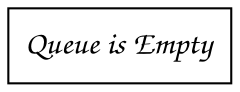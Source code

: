 // Queue Visualization
digraph {
	graph [fontname=serif fontsize=24 label="" labelloc=t rankdir=BT]
	node [fontname="Comic Sans MS" fontsize=16 shape=rectangle]
	empty [label="Queue is Empty" shape=box]
}
